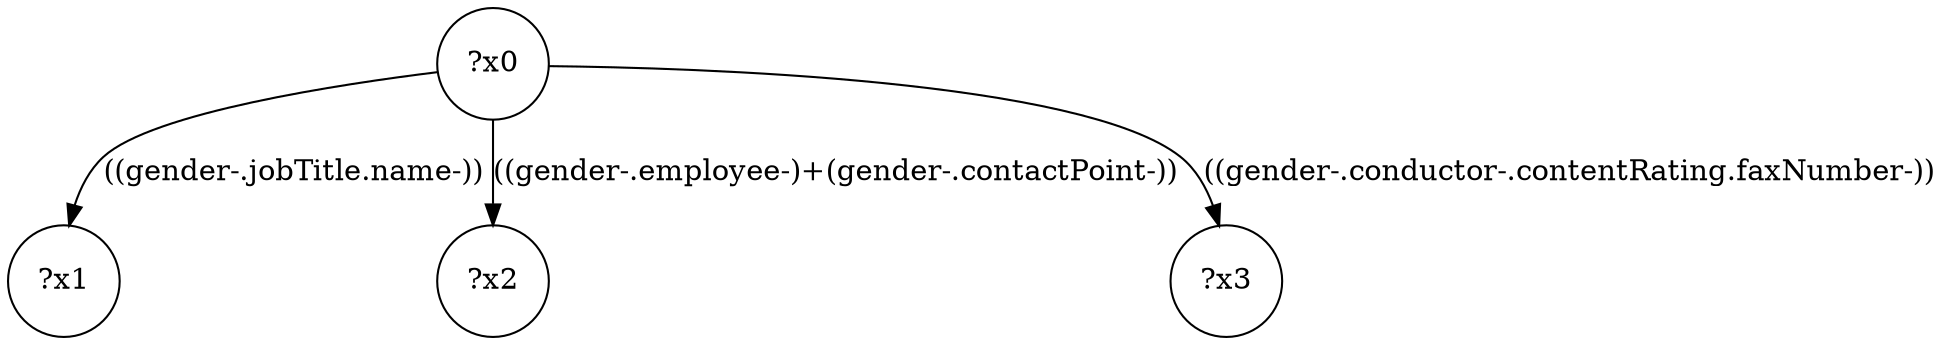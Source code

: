 digraph g {
	x0 [shape=circle, label="?x0"];
	x1 [shape=circle, label="?x1"];
	x0 -> x1 [label="((gender-.jobTitle.name-))"];
	x2 [shape=circle, label="?x2"];
	x0 -> x2 [label="((gender-.employee-)+(gender-.contactPoint-))"];
	x3 [shape=circle, label="?x3"];
	x0 -> x3 [label="((gender-.conductor-.contentRating.faxNumber-))"];
}
